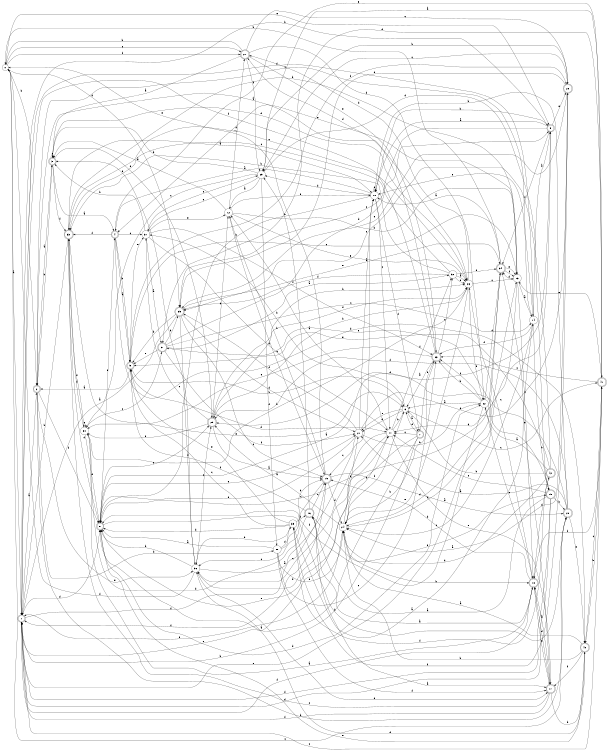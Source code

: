 digraph n35_4 {
__start0 [label="" shape="none"];

rankdir=LR;
size="8,5";

s0 [style="filled", color="black", fillcolor="white" shape="circle", label="0"];
s1 [style="rounded,filled", color="black", fillcolor="white" shape="doublecircle", label="1"];
s2 [style="rounded,filled", color="black", fillcolor="white" shape="doublecircle", label="2"];
s3 [style="rounded,filled", color="black", fillcolor="white" shape="doublecircle", label="3"];
s4 [style="rounded,filled", color="black", fillcolor="white" shape="doublecircle", label="4"];
s5 [style="rounded,filled", color="black", fillcolor="white" shape="doublecircle", label="5"];
s6 [style="filled", color="black", fillcolor="white" shape="circle", label="6"];
s7 [style="rounded,filled", color="black", fillcolor="white" shape="doublecircle", label="7"];
s8 [style="rounded,filled", color="black", fillcolor="white" shape="doublecircle", label="8"];
s9 [style="rounded,filled", color="black", fillcolor="white" shape="doublecircle", label="9"];
s10 [style="filled", color="black", fillcolor="white" shape="circle", label="10"];
s11 [style="filled", color="black", fillcolor="white" shape="circle", label="11"];
s12 [style="filled", color="black", fillcolor="white" shape="circle", label="12"];
s13 [style="filled", color="black", fillcolor="white" shape="circle", label="13"];
s14 [style="filled", color="black", fillcolor="white" shape="circle", label="14"];
s15 [style="rounded,filled", color="black", fillcolor="white" shape="doublecircle", label="15"];
s16 [style="rounded,filled", color="black", fillcolor="white" shape="doublecircle", label="16"];
s17 [style="rounded,filled", color="black", fillcolor="white" shape="doublecircle", label="17"];
s18 [style="rounded,filled", color="black", fillcolor="white" shape="doublecircle", label="18"];
s19 [style="rounded,filled", color="black", fillcolor="white" shape="doublecircle", label="19"];
s20 [style="rounded,filled", color="black", fillcolor="white" shape="doublecircle", label="20"];
s21 [style="filled", color="black", fillcolor="white" shape="circle", label="21"];
s22 [style="filled", color="black", fillcolor="white" shape="circle", label="22"];
s23 [style="rounded,filled", color="black", fillcolor="white" shape="doublecircle", label="23"];
s24 [style="filled", color="black", fillcolor="white" shape="circle", label="24"];
s25 [style="rounded,filled", color="black", fillcolor="white" shape="doublecircle", label="25"];
s26 [style="filled", color="black", fillcolor="white" shape="circle", label="26"];
s27 [style="rounded,filled", color="black", fillcolor="white" shape="doublecircle", label="27"];
s28 [style="rounded,filled", color="black", fillcolor="white" shape="doublecircle", label="28"];
s29 [style="filled", color="black", fillcolor="white" shape="circle", label="29"];
s30 [style="filled", color="black", fillcolor="white" shape="circle", label="30"];
s31 [style="rounded,filled", color="black", fillcolor="white" shape="doublecircle", label="31"];
s32 [style="filled", color="black", fillcolor="white" shape="circle", label="32"];
s33 [style="rounded,filled", color="black", fillcolor="white" shape="doublecircle", label="33"];
s34 [style="rounded,filled", color="black", fillcolor="white" shape="doublecircle", label="34"];
s35 [style="rounded,filled", color="black", fillcolor="white" shape="doublecircle", label="35"];
s36 [style="filled", color="black", fillcolor="white" shape="circle", label="36"];
s37 [style="filled", color="black", fillcolor="white" shape="circle", label="37"];
s38 [style="filled", color="black", fillcolor="white" shape="circle", label="38"];
s39 [style="filled", color="black", fillcolor="white" shape="circle", label="39"];
s40 [style="rounded,filled", color="black", fillcolor="white" shape="doublecircle", label="40"];
s41 [style="rounded,filled", color="black", fillcolor="white" shape="doublecircle", label="41"];
s42 [style="rounded,filled", color="black", fillcolor="white" shape="doublecircle", label="42"];
s0 -> s1 [label="a"];
s0 -> s2 [label="b"];
s0 -> s27 [label="c"];
s0 -> s35 [label="d"];
s0 -> s9 [label="e"];
s0 -> s27 [label="f"];
s1 -> s2 [label="a"];
s1 -> s9 [label="b"];
s1 -> s41 [label="c"];
s1 -> s8 [label="d"];
s1 -> s11 [label="e"];
s1 -> s19 [label="f"];
s2 -> s3 [label="a"];
s2 -> s20 [label="b"];
s2 -> s14 [label="c"];
s2 -> s38 [label="d"];
s2 -> s36 [label="e"];
s2 -> s8 [label="f"];
s3 -> s4 [label="a"];
s3 -> s2 [label="b"];
s3 -> s3 [label="c"];
s3 -> s26 [label="d"];
s3 -> s25 [label="e"];
s3 -> s33 [label="f"];
s4 -> s5 [label="a"];
s4 -> s5 [label="b"];
s4 -> s37 [label="c"];
s4 -> s40 [label="d"];
s4 -> s41 [label="e"];
s4 -> s33 [label="f"];
s5 -> s2 [label="a"];
s5 -> s6 [label="b"];
s5 -> s13 [label="c"];
s5 -> s11 [label="d"];
s5 -> s37 [label="e"];
s5 -> s28 [label="f"];
s6 -> s7 [label="a"];
s6 -> s37 [label="b"];
s6 -> s41 [label="c"];
s6 -> s21 [label="d"];
s6 -> s21 [label="e"];
s6 -> s24 [label="f"];
s7 -> s8 [label="a"];
s7 -> s1 [label="b"];
s7 -> s11 [label="c"];
s7 -> s6 [label="d"];
s7 -> s8 [label="e"];
s7 -> s23 [label="f"];
s8 -> s9 [label="a"];
s8 -> s20 [label="b"];
s8 -> s25 [label="c"];
s8 -> s22 [label="d"];
s8 -> s21 [label="e"];
s8 -> s4 [label="f"];
s9 -> s10 [label="a"];
s9 -> s10 [label="b"];
s9 -> s35 [label="c"];
s9 -> s11 [label="d"];
s9 -> s28 [label="e"];
s9 -> s34 [label="f"];
s10 -> s4 [label="a"];
s10 -> s8 [label="b"];
s10 -> s11 [label="c"];
s10 -> s29 [label="d"];
s10 -> s10 [label="e"];
s10 -> s7 [label="f"];
s11 -> s12 [label="a"];
s11 -> s6 [label="b"];
s11 -> s36 [label="c"];
s11 -> s36 [label="d"];
s11 -> s17 [label="e"];
s11 -> s32 [label="f"];
s12 -> s3 [label="a"];
s12 -> s13 [label="b"];
s12 -> s19 [label="c"];
s12 -> s27 [label="d"];
s12 -> s26 [label="e"];
s12 -> s10 [label="f"];
s13 -> s14 [label="a"];
s13 -> s33 [label="b"];
s13 -> s18 [label="c"];
s13 -> s34 [label="d"];
s13 -> s4 [label="e"];
s13 -> s8 [label="f"];
s14 -> s9 [label="a"];
s14 -> s15 [label="b"];
s14 -> s24 [label="c"];
s14 -> s1 [label="d"];
s14 -> s10 [label="e"];
s14 -> s23 [label="f"];
s15 -> s16 [label="a"];
s15 -> s20 [label="b"];
s15 -> s11 [label="c"];
s15 -> s1 [label="d"];
s15 -> s31 [label="e"];
s15 -> s1 [label="f"];
s16 -> s17 [label="a"];
s16 -> s29 [label="b"];
s16 -> s19 [label="c"];
s16 -> s30 [label="d"];
s16 -> s15 [label="e"];
s16 -> s5 [label="f"];
s17 -> s18 [label="a"];
s17 -> s40 [label="b"];
s17 -> s33 [label="c"];
s17 -> s18 [label="d"];
s17 -> s34 [label="e"];
s17 -> s1 [label="f"];
s18 -> s16 [label="a"];
s18 -> s19 [label="b"];
s18 -> s26 [label="c"];
s18 -> s42 [label="d"];
s18 -> s17 [label="e"];
s18 -> s1 [label="f"];
s19 -> s20 [label="a"];
s19 -> s12 [label="b"];
s19 -> s36 [label="c"];
s19 -> s24 [label="d"];
s19 -> s0 [label="e"];
s19 -> s1 [label="f"];
s20 -> s21 [label="a"];
s20 -> s10 [label="b"];
s20 -> s0 [label="c"];
s20 -> s25 [label="d"];
s20 -> s40 [label="e"];
s20 -> s25 [label="f"];
s21 -> s10 [label="a"];
s21 -> s22 [label="b"];
s21 -> s19 [label="c"];
s21 -> s28 [label="d"];
s21 -> s8 [label="e"];
s21 -> s35 [label="f"];
s22 -> s6 [label="a"];
s22 -> s23 [label="b"];
s22 -> s18 [label="c"];
s22 -> s34 [label="d"];
s22 -> s1 [label="e"];
s22 -> s23 [label="f"];
s23 -> s6 [label="a"];
s23 -> s24 [label="b"];
s23 -> s32 [label="c"];
s23 -> s27 [label="d"];
s23 -> s30 [label="e"];
s23 -> s1 [label="f"];
s24 -> s25 [label="a"];
s24 -> s18 [label="b"];
s24 -> s11 [label="c"];
s24 -> s13 [label="d"];
s24 -> s21 [label="e"];
s24 -> s1 [label="f"];
s25 -> s19 [label="a"];
s25 -> s26 [label="b"];
s25 -> s37 [label="c"];
s25 -> s12 [label="d"];
s25 -> s30 [label="e"];
s25 -> s26 [label="f"];
s26 -> s2 [label="a"];
s26 -> s25 [label="b"];
s26 -> s13 [label="c"];
s26 -> s27 [label="d"];
s26 -> s24 [label="e"];
s26 -> s22 [label="f"];
s27 -> s3 [label="a"];
s27 -> s0 [label="b"];
s27 -> s28 [label="c"];
s27 -> s22 [label="d"];
s27 -> s23 [label="e"];
s27 -> s29 [label="f"];
s28 -> s24 [label="a"];
s28 -> s29 [label="b"];
s28 -> s29 [label="c"];
s28 -> s35 [label="d"];
s28 -> s35 [label="e"];
s28 -> s39 [label="f"];
s29 -> s12 [label="a"];
s29 -> s3 [label="b"];
s29 -> s30 [label="c"];
s29 -> s15 [label="d"];
s29 -> s37 [label="e"];
s29 -> s38 [label="f"];
s30 -> s18 [label="a"];
s30 -> s26 [label="b"];
s30 -> s31 [label="c"];
s30 -> s8 [label="d"];
s30 -> s30 [label="e"];
s30 -> s33 [label="f"];
s31 -> s32 [label="a"];
s31 -> s35 [label="b"];
s31 -> s14 [label="c"];
s31 -> s9 [label="d"];
s31 -> s5 [label="e"];
s31 -> s21 [label="f"];
s32 -> s26 [label="a"];
s32 -> s33 [label="b"];
s32 -> s33 [label="c"];
s32 -> s26 [label="d"];
s32 -> s34 [label="e"];
s32 -> s35 [label="f"];
s33 -> s10 [label="a"];
s33 -> s1 [label="b"];
s33 -> s26 [label="c"];
s33 -> s8 [label="d"];
s33 -> s6 [label="e"];
s33 -> s30 [label="f"];
s34 -> s10 [label="a"];
s34 -> s0 [label="b"];
s34 -> s8 [label="c"];
s34 -> s24 [label="d"];
s34 -> s13 [label="e"];
s34 -> s13 [label="f"];
s35 -> s1 [label="a"];
s35 -> s5 [label="b"];
s35 -> s19 [label="c"];
s35 -> s21 [label="d"];
s35 -> s34 [label="e"];
s35 -> s36 [label="f"];
s36 -> s10 [label="a"];
s36 -> s8 [label="b"];
s36 -> s25 [label="c"];
s36 -> s17 [label="d"];
s36 -> s3 [label="e"];
s36 -> s0 [label="f"];
s37 -> s31 [label="a"];
s37 -> s3 [label="b"];
s37 -> s29 [label="c"];
s37 -> s11 [label="d"];
s37 -> s12 [label="e"];
s37 -> s23 [label="f"];
s38 -> s8 [label="a"];
s38 -> s19 [label="b"];
s38 -> s23 [label="c"];
s38 -> s39 [label="d"];
s38 -> s24 [label="e"];
s38 -> s17 [label="f"];
s39 -> s14 [label="a"];
s39 -> s36 [label="b"];
s39 -> s5 [label="c"];
s39 -> s8 [label="d"];
s39 -> s5 [label="e"];
s39 -> s16 [label="f"];
s40 -> s24 [label="a"];
s40 -> s24 [label="b"];
s40 -> s41 [label="c"];
s40 -> s36 [label="d"];
s40 -> s8 [label="e"];
s40 -> s17 [label="f"];
s41 -> s29 [label="a"];
s41 -> s40 [label="b"];
s41 -> s23 [label="c"];
s41 -> s31 [label="d"];
s41 -> s13 [label="e"];
s41 -> s18 [label="f"];
s42 -> s22 [label="a"];
s42 -> s6 [label="b"];
s42 -> s35 [label="c"];
s42 -> s24 [label="d"];
s42 -> s5 [label="e"];
s42 -> s39 [label="f"];

}